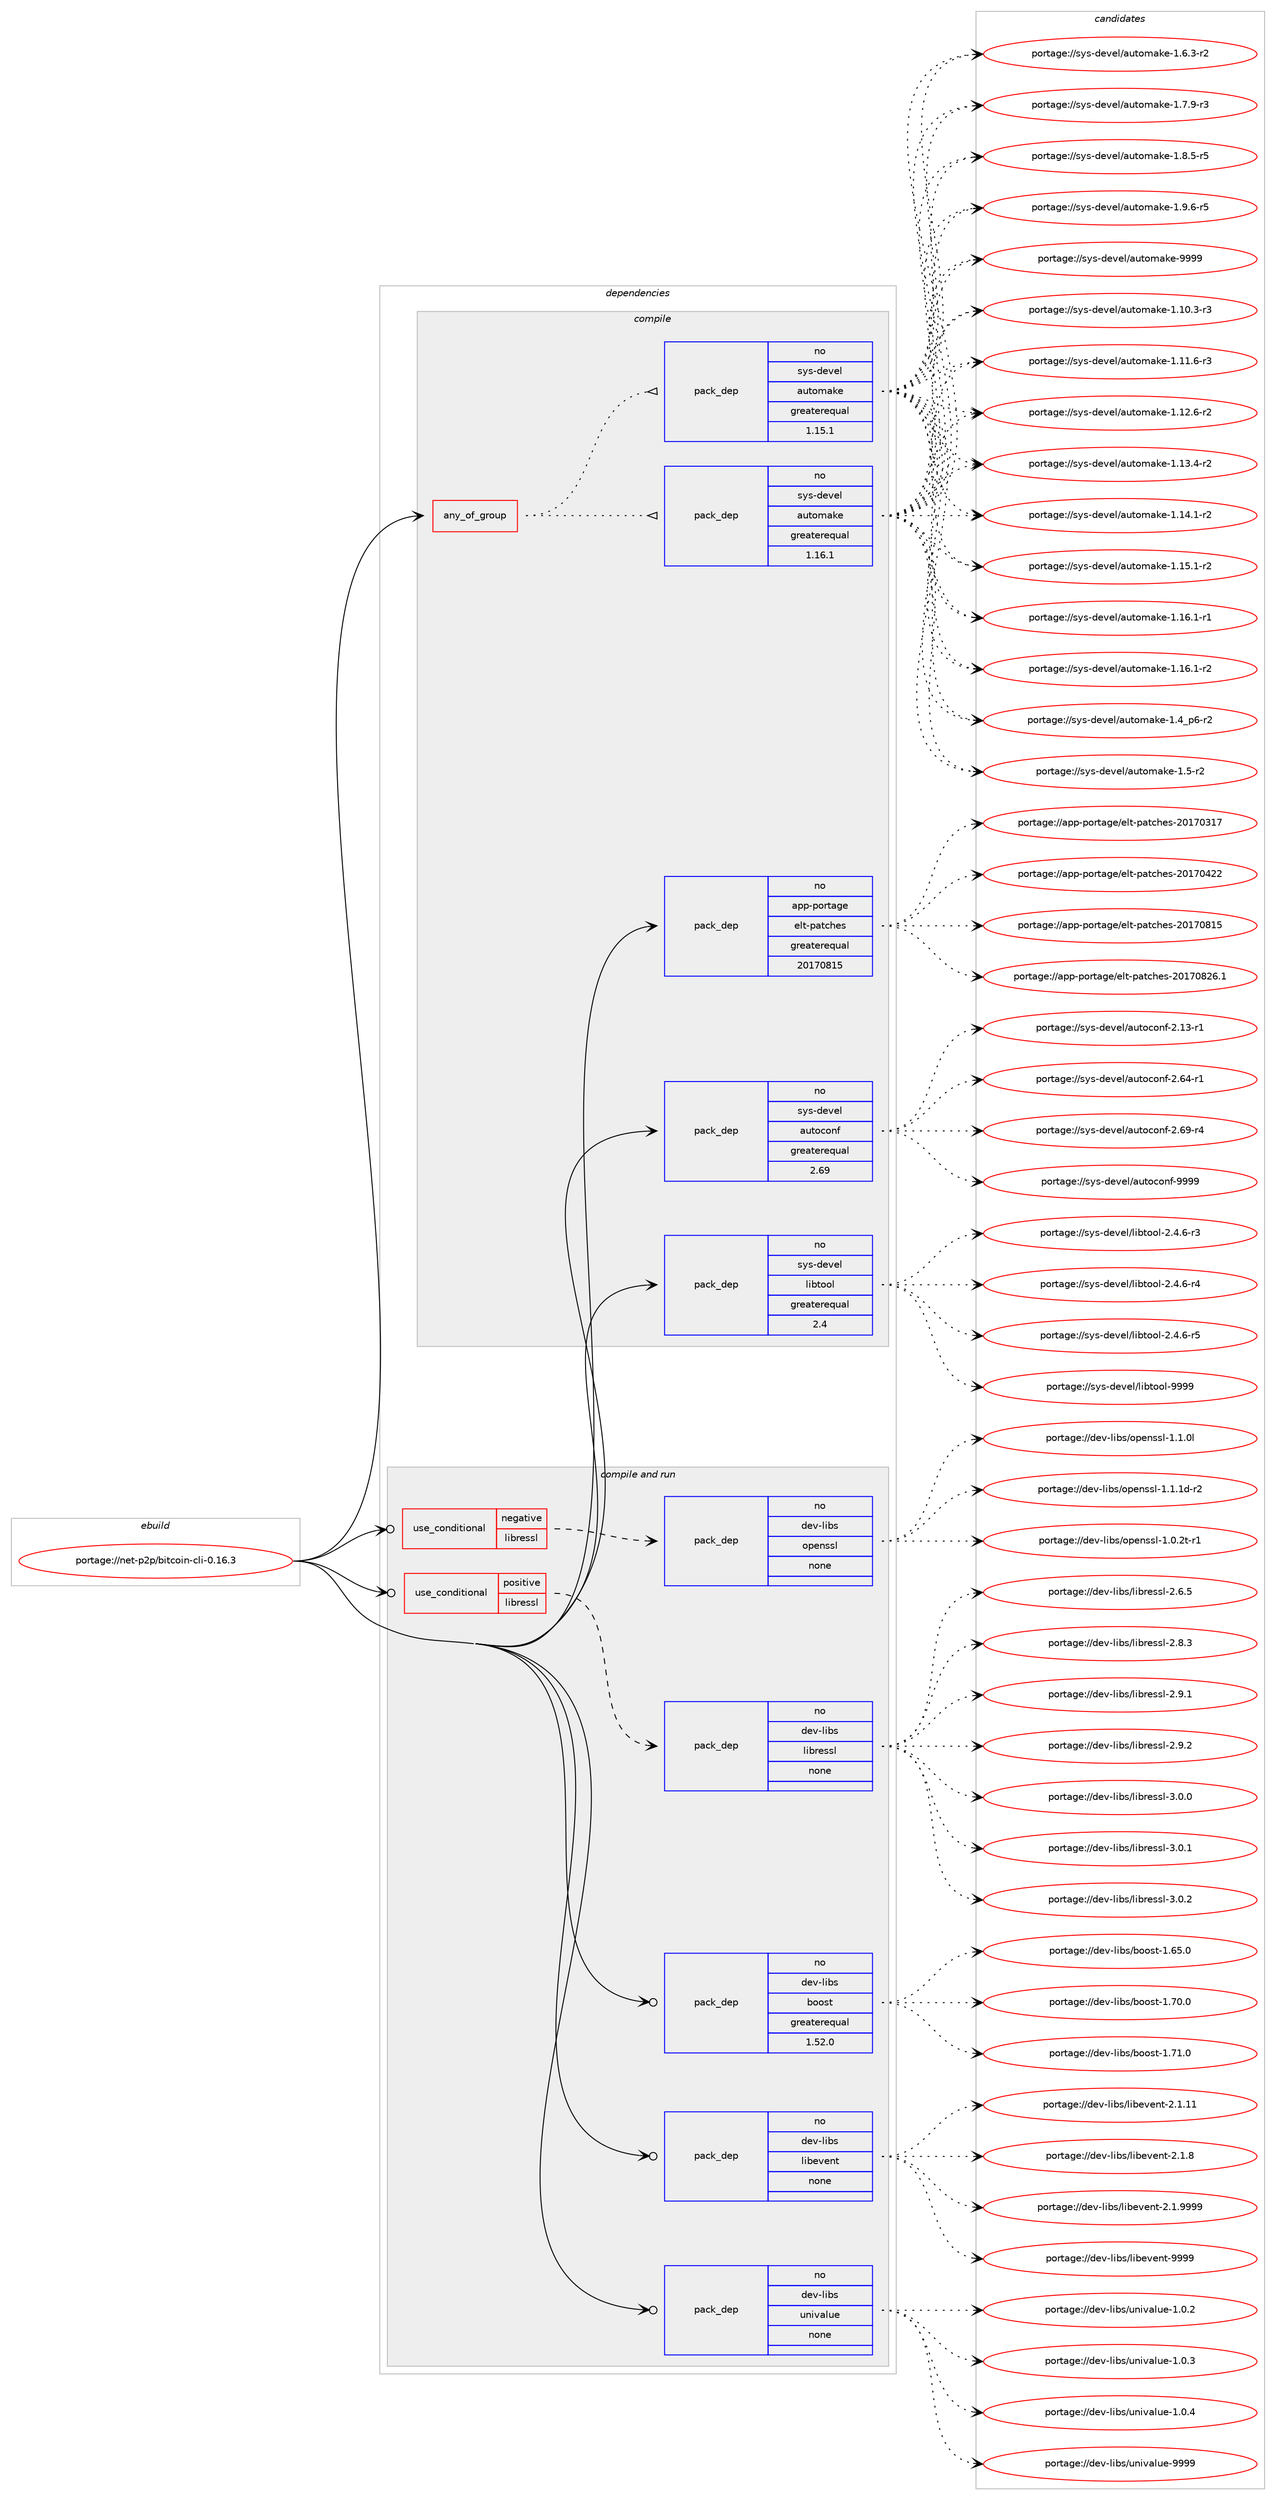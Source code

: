 digraph prolog {

# *************
# Graph options
# *************

newrank=true;
concentrate=true;
compound=true;
graph [rankdir=LR,fontname=Helvetica,fontsize=10,ranksep=1.5];#, ranksep=2.5, nodesep=0.2];
edge  [arrowhead=vee];
node  [fontname=Helvetica,fontsize=10];

# **********
# The ebuild
# **********

subgraph cluster_leftcol {
color=gray;
rank=same;
label=<<i>ebuild</i>>;
id [label="portage://net-p2p/bitcoin-cli-0.16.3", color=red, width=4, href="../net-p2p/bitcoin-cli-0.16.3.svg"];
}

# ****************
# The dependencies
# ****************

subgraph cluster_midcol {
color=gray;
label=<<i>dependencies</i>>;
subgraph cluster_compile {
fillcolor="#eeeeee";
style=filled;
label=<<i>compile</i>>;
subgraph any6101 {
dependency372456 [label=<<TABLE BORDER="0" CELLBORDER="1" CELLSPACING="0" CELLPADDING="4"><TR><TD CELLPADDING="10">any_of_group</TD></TR></TABLE>>, shape=none, color=red];subgraph pack273078 {
dependency372457 [label=<<TABLE BORDER="0" CELLBORDER="1" CELLSPACING="0" CELLPADDING="4" WIDTH="220"><TR><TD ROWSPAN="6" CELLPADDING="30">pack_dep</TD></TR><TR><TD WIDTH="110">no</TD></TR><TR><TD>sys-devel</TD></TR><TR><TD>automake</TD></TR><TR><TD>greaterequal</TD></TR><TR><TD>1.16.1</TD></TR></TABLE>>, shape=none, color=blue];
}
dependency372456:e -> dependency372457:w [weight=20,style="dotted",arrowhead="oinv"];
subgraph pack273079 {
dependency372458 [label=<<TABLE BORDER="0" CELLBORDER="1" CELLSPACING="0" CELLPADDING="4" WIDTH="220"><TR><TD ROWSPAN="6" CELLPADDING="30">pack_dep</TD></TR><TR><TD WIDTH="110">no</TD></TR><TR><TD>sys-devel</TD></TR><TR><TD>automake</TD></TR><TR><TD>greaterequal</TD></TR><TR><TD>1.15.1</TD></TR></TABLE>>, shape=none, color=blue];
}
dependency372456:e -> dependency372458:w [weight=20,style="dotted",arrowhead="oinv"];
}
id:e -> dependency372456:w [weight=20,style="solid",arrowhead="vee"];
subgraph pack273080 {
dependency372459 [label=<<TABLE BORDER="0" CELLBORDER="1" CELLSPACING="0" CELLPADDING="4" WIDTH="220"><TR><TD ROWSPAN="6" CELLPADDING="30">pack_dep</TD></TR><TR><TD WIDTH="110">no</TD></TR><TR><TD>app-portage</TD></TR><TR><TD>elt-patches</TD></TR><TR><TD>greaterequal</TD></TR><TR><TD>20170815</TD></TR></TABLE>>, shape=none, color=blue];
}
id:e -> dependency372459:w [weight=20,style="solid",arrowhead="vee"];
subgraph pack273081 {
dependency372460 [label=<<TABLE BORDER="0" CELLBORDER="1" CELLSPACING="0" CELLPADDING="4" WIDTH="220"><TR><TD ROWSPAN="6" CELLPADDING="30">pack_dep</TD></TR><TR><TD WIDTH="110">no</TD></TR><TR><TD>sys-devel</TD></TR><TR><TD>autoconf</TD></TR><TR><TD>greaterequal</TD></TR><TR><TD>2.69</TD></TR></TABLE>>, shape=none, color=blue];
}
id:e -> dependency372460:w [weight=20,style="solid",arrowhead="vee"];
subgraph pack273082 {
dependency372461 [label=<<TABLE BORDER="0" CELLBORDER="1" CELLSPACING="0" CELLPADDING="4" WIDTH="220"><TR><TD ROWSPAN="6" CELLPADDING="30">pack_dep</TD></TR><TR><TD WIDTH="110">no</TD></TR><TR><TD>sys-devel</TD></TR><TR><TD>libtool</TD></TR><TR><TD>greaterequal</TD></TR><TR><TD>2.4</TD></TR></TABLE>>, shape=none, color=blue];
}
id:e -> dependency372461:w [weight=20,style="solid",arrowhead="vee"];
}
subgraph cluster_compileandrun {
fillcolor="#eeeeee";
style=filled;
label=<<i>compile and run</i>>;
subgraph cond93088 {
dependency372462 [label=<<TABLE BORDER="0" CELLBORDER="1" CELLSPACING="0" CELLPADDING="4"><TR><TD ROWSPAN="3" CELLPADDING="10">use_conditional</TD></TR><TR><TD>negative</TD></TR><TR><TD>libressl</TD></TR></TABLE>>, shape=none, color=red];
subgraph pack273083 {
dependency372463 [label=<<TABLE BORDER="0" CELLBORDER="1" CELLSPACING="0" CELLPADDING="4" WIDTH="220"><TR><TD ROWSPAN="6" CELLPADDING="30">pack_dep</TD></TR><TR><TD WIDTH="110">no</TD></TR><TR><TD>dev-libs</TD></TR><TR><TD>openssl</TD></TR><TR><TD>none</TD></TR><TR><TD></TD></TR></TABLE>>, shape=none, color=blue];
}
dependency372462:e -> dependency372463:w [weight=20,style="dashed",arrowhead="vee"];
}
id:e -> dependency372462:w [weight=20,style="solid",arrowhead="odotvee"];
subgraph cond93089 {
dependency372464 [label=<<TABLE BORDER="0" CELLBORDER="1" CELLSPACING="0" CELLPADDING="4"><TR><TD ROWSPAN="3" CELLPADDING="10">use_conditional</TD></TR><TR><TD>positive</TD></TR><TR><TD>libressl</TD></TR></TABLE>>, shape=none, color=red];
subgraph pack273084 {
dependency372465 [label=<<TABLE BORDER="0" CELLBORDER="1" CELLSPACING="0" CELLPADDING="4" WIDTH="220"><TR><TD ROWSPAN="6" CELLPADDING="30">pack_dep</TD></TR><TR><TD WIDTH="110">no</TD></TR><TR><TD>dev-libs</TD></TR><TR><TD>libressl</TD></TR><TR><TD>none</TD></TR><TR><TD></TD></TR></TABLE>>, shape=none, color=blue];
}
dependency372464:e -> dependency372465:w [weight=20,style="dashed",arrowhead="vee"];
}
id:e -> dependency372464:w [weight=20,style="solid",arrowhead="odotvee"];
subgraph pack273085 {
dependency372466 [label=<<TABLE BORDER="0" CELLBORDER="1" CELLSPACING="0" CELLPADDING="4" WIDTH="220"><TR><TD ROWSPAN="6" CELLPADDING="30">pack_dep</TD></TR><TR><TD WIDTH="110">no</TD></TR><TR><TD>dev-libs</TD></TR><TR><TD>boost</TD></TR><TR><TD>greaterequal</TD></TR><TR><TD>1.52.0</TD></TR></TABLE>>, shape=none, color=blue];
}
id:e -> dependency372466:w [weight=20,style="solid",arrowhead="odotvee"];
subgraph pack273086 {
dependency372467 [label=<<TABLE BORDER="0" CELLBORDER="1" CELLSPACING="0" CELLPADDING="4" WIDTH="220"><TR><TD ROWSPAN="6" CELLPADDING="30">pack_dep</TD></TR><TR><TD WIDTH="110">no</TD></TR><TR><TD>dev-libs</TD></TR><TR><TD>libevent</TD></TR><TR><TD>none</TD></TR><TR><TD></TD></TR></TABLE>>, shape=none, color=blue];
}
id:e -> dependency372467:w [weight=20,style="solid",arrowhead="odotvee"];
subgraph pack273087 {
dependency372468 [label=<<TABLE BORDER="0" CELLBORDER="1" CELLSPACING="0" CELLPADDING="4" WIDTH="220"><TR><TD ROWSPAN="6" CELLPADDING="30">pack_dep</TD></TR><TR><TD WIDTH="110">no</TD></TR><TR><TD>dev-libs</TD></TR><TR><TD>univalue</TD></TR><TR><TD>none</TD></TR><TR><TD></TD></TR></TABLE>>, shape=none, color=blue];
}
id:e -> dependency372468:w [weight=20,style="solid",arrowhead="odotvee"];
}
subgraph cluster_run {
fillcolor="#eeeeee";
style=filled;
label=<<i>run</i>>;
}
}

# **************
# The candidates
# **************

subgraph cluster_choices {
rank=same;
color=gray;
label=<<i>candidates</i>>;

subgraph choice273078 {
color=black;
nodesep=1;
choiceportage11512111545100101118101108479711711611110997107101454946494846514511451 [label="portage://sys-devel/automake-1.10.3-r3", color=red, width=4,href="../sys-devel/automake-1.10.3-r3.svg"];
choiceportage11512111545100101118101108479711711611110997107101454946494946544511451 [label="portage://sys-devel/automake-1.11.6-r3", color=red, width=4,href="../sys-devel/automake-1.11.6-r3.svg"];
choiceportage11512111545100101118101108479711711611110997107101454946495046544511450 [label="portage://sys-devel/automake-1.12.6-r2", color=red, width=4,href="../sys-devel/automake-1.12.6-r2.svg"];
choiceportage11512111545100101118101108479711711611110997107101454946495146524511450 [label="portage://sys-devel/automake-1.13.4-r2", color=red, width=4,href="../sys-devel/automake-1.13.4-r2.svg"];
choiceportage11512111545100101118101108479711711611110997107101454946495246494511450 [label="portage://sys-devel/automake-1.14.1-r2", color=red, width=4,href="../sys-devel/automake-1.14.1-r2.svg"];
choiceportage11512111545100101118101108479711711611110997107101454946495346494511450 [label="portage://sys-devel/automake-1.15.1-r2", color=red, width=4,href="../sys-devel/automake-1.15.1-r2.svg"];
choiceportage11512111545100101118101108479711711611110997107101454946495446494511449 [label="portage://sys-devel/automake-1.16.1-r1", color=red, width=4,href="../sys-devel/automake-1.16.1-r1.svg"];
choiceportage11512111545100101118101108479711711611110997107101454946495446494511450 [label="portage://sys-devel/automake-1.16.1-r2", color=red, width=4,href="../sys-devel/automake-1.16.1-r2.svg"];
choiceportage115121115451001011181011084797117116111109971071014549465295112544511450 [label="portage://sys-devel/automake-1.4_p6-r2", color=red, width=4,href="../sys-devel/automake-1.4_p6-r2.svg"];
choiceportage11512111545100101118101108479711711611110997107101454946534511450 [label="portage://sys-devel/automake-1.5-r2", color=red, width=4,href="../sys-devel/automake-1.5-r2.svg"];
choiceportage115121115451001011181011084797117116111109971071014549465446514511450 [label="portage://sys-devel/automake-1.6.3-r2", color=red, width=4,href="../sys-devel/automake-1.6.3-r2.svg"];
choiceportage115121115451001011181011084797117116111109971071014549465546574511451 [label="portage://sys-devel/automake-1.7.9-r3", color=red, width=4,href="../sys-devel/automake-1.7.9-r3.svg"];
choiceportage115121115451001011181011084797117116111109971071014549465646534511453 [label="portage://sys-devel/automake-1.8.5-r5", color=red, width=4,href="../sys-devel/automake-1.8.5-r5.svg"];
choiceportage115121115451001011181011084797117116111109971071014549465746544511453 [label="portage://sys-devel/automake-1.9.6-r5", color=red, width=4,href="../sys-devel/automake-1.9.6-r5.svg"];
choiceportage115121115451001011181011084797117116111109971071014557575757 [label="portage://sys-devel/automake-9999", color=red, width=4,href="../sys-devel/automake-9999.svg"];
dependency372457:e -> choiceportage11512111545100101118101108479711711611110997107101454946494846514511451:w [style=dotted,weight="100"];
dependency372457:e -> choiceportage11512111545100101118101108479711711611110997107101454946494946544511451:w [style=dotted,weight="100"];
dependency372457:e -> choiceportage11512111545100101118101108479711711611110997107101454946495046544511450:w [style=dotted,weight="100"];
dependency372457:e -> choiceportage11512111545100101118101108479711711611110997107101454946495146524511450:w [style=dotted,weight="100"];
dependency372457:e -> choiceportage11512111545100101118101108479711711611110997107101454946495246494511450:w [style=dotted,weight="100"];
dependency372457:e -> choiceportage11512111545100101118101108479711711611110997107101454946495346494511450:w [style=dotted,weight="100"];
dependency372457:e -> choiceportage11512111545100101118101108479711711611110997107101454946495446494511449:w [style=dotted,weight="100"];
dependency372457:e -> choiceportage11512111545100101118101108479711711611110997107101454946495446494511450:w [style=dotted,weight="100"];
dependency372457:e -> choiceportage115121115451001011181011084797117116111109971071014549465295112544511450:w [style=dotted,weight="100"];
dependency372457:e -> choiceportage11512111545100101118101108479711711611110997107101454946534511450:w [style=dotted,weight="100"];
dependency372457:e -> choiceportage115121115451001011181011084797117116111109971071014549465446514511450:w [style=dotted,weight="100"];
dependency372457:e -> choiceportage115121115451001011181011084797117116111109971071014549465546574511451:w [style=dotted,weight="100"];
dependency372457:e -> choiceportage115121115451001011181011084797117116111109971071014549465646534511453:w [style=dotted,weight="100"];
dependency372457:e -> choiceportage115121115451001011181011084797117116111109971071014549465746544511453:w [style=dotted,weight="100"];
dependency372457:e -> choiceportage115121115451001011181011084797117116111109971071014557575757:w [style=dotted,weight="100"];
}
subgraph choice273079 {
color=black;
nodesep=1;
choiceportage11512111545100101118101108479711711611110997107101454946494846514511451 [label="portage://sys-devel/automake-1.10.3-r3", color=red, width=4,href="../sys-devel/automake-1.10.3-r3.svg"];
choiceportage11512111545100101118101108479711711611110997107101454946494946544511451 [label="portage://sys-devel/automake-1.11.6-r3", color=red, width=4,href="../sys-devel/automake-1.11.6-r3.svg"];
choiceportage11512111545100101118101108479711711611110997107101454946495046544511450 [label="portage://sys-devel/automake-1.12.6-r2", color=red, width=4,href="../sys-devel/automake-1.12.6-r2.svg"];
choiceportage11512111545100101118101108479711711611110997107101454946495146524511450 [label="portage://sys-devel/automake-1.13.4-r2", color=red, width=4,href="../sys-devel/automake-1.13.4-r2.svg"];
choiceportage11512111545100101118101108479711711611110997107101454946495246494511450 [label="portage://sys-devel/automake-1.14.1-r2", color=red, width=4,href="../sys-devel/automake-1.14.1-r2.svg"];
choiceportage11512111545100101118101108479711711611110997107101454946495346494511450 [label="portage://sys-devel/automake-1.15.1-r2", color=red, width=4,href="../sys-devel/automake-1.15.1-r2.svg"];
choiceportage11512111545100101118101108479711711611110997107101454946495446494511449 [label="portage://sys-devel/automake-1.16.1-r1", color=red, width=4,href="../sys-devel/automake-1.16.1-r1.svg"];
choiceportage11512111545100101118101108479711711611110997107101454946495446494511450 [label="portage://sys-devel/automake-1.16.1-r2", color=red, width=4,href="../sys-devel/automake-1.16.1-r2.svg"];
choiceportage115121115451001011181011084797117116111109971071014549465295112544511450 [label="portage://sys-devel/automake-1.4_p6-r2", color=red, width=4,href="../sys-devel/automake-1.4_p6-r2.svg"];
choiceportage11512111545100101118101108479711711611110997107101454946534511450 [label="portage://sys-devel/automake-1.5-r2", color=red, width=4,href="../sys-devel/automake-1.5-r2.svg"];
choiceportage115121115451001011181011084797117116111109971071014549465446514511450 [label="portage://sys-devel/automake-1.6.3-r2", color=red, width=4,href="../sys-devel/automake-1.6.3-r2.svg"];
choiceportage115121115451001011181011084797117116111109971071014549465546574511451 [label="portage://sys-devel/automake-1.7.9-r3", color=red, width=4,href="../sys-devel/automake-1.7.9-r3.svg"];
choiceportage115121115451001011181011084797117116111109971071014549465646534511453 [label="portage://sys-devel/automake-1.8.5-r5", color=red, width=4,href="../sys-devel/automake-1.8.5-r5.svg"];
choiceportage115121115451001011181011084797117116111109971071014549465746544511453 [label="portage://sys-devel/automake-1.9.6-r5", color=red, width=4,href="../sys-devel/automake-1.9.6-r5.svg"];
choiceportage115121115451001011181011084797117116111109971071014557575757 [label="portage://sys-devel/automake-9999", color=red, width=4,href="../sys-devel/automake-9999.svg"];
dependency372458:e -> choiceportage11512111545100101118101108479711711611110997107101454946494846514511451:w [style=dotted,weight="100"];
dependency372458:e -> choiceportage11512111545100101118101108479711711611110997107101454946494946544511451:w [style=dotted,weight="100"];
dependency372458:e -> choiceportage11512111545100101118101108479711711611110997107101454946495046544511450:w [style=dotted,weight="100"];
dependency372458:e -> choiceportage11512111545100101118101108479711711611110997107101454946495146524511450:w [style=dotted,weight="100"];
dependency372458:e -> choiceportage11512111545100101118101108479711711611110997107101454946495246494511450:w [style=dotted,weight="100"];
dependency372458:e -> choiceportage11512111545100101118101108479711711611110997107101454946495346494511450:w [style=dotted,weight="100"];
dependency372458:e -> choiceportage11512111545100101118101108479711711611110997107101454946495446494511449:w [style=dotted,weight="100"];
dependency372458:e -> choiceportage11512111545100101118101108479711711611110997107101454946495446494511450:w [style=dotted,weight="100"];
dependency372458:e -> choiceportage115121115451001011181011084797117116111109971071014549465295112544511450:w [style=dotted,weight="100"];
dependency372458:e -> choiceportage11512111545100101118101108479711711611110997107101454946534511450:w [style=dotted,weight="100"];
dependency372458:e -> choiceportage115121115451001011181011084797117116111109971071014549465446514511450:w [style=dotted,weight="100"];
dependency372458:e -> choiceportage115121115451001011181011084797117116111109971071014549465546574511451:w [style=dotted,weight="100"];
dependency372458:e -> choiceportage115121115451001011181011084797117116111109971071014549465646534511453:w [style=dotted,weight="100"];
dependency372458:e -> choiceportage115121115451001011181011084797117116111109971071014549465746544511453:w [style=dotted,weight="100"];
dependency372458:e -> choiceportage115121115451001011181011084797117116111109971071014557575757:w [style=dotted,weight="100"];
}
subgraph choice273080 {
color=black;
nodesep=1;
choiceportage97112112451121111141169710310147101108116451129711699104101115455048495548514955 [label="portage://app-portage/elt-patches-20170317", color=red, width=4,href="../app-portage/elt-patches-20170317.svg"];
choiceportage97112112451121111141169710310147101108116451129711699104101115455048495548525050 [label="portage://app-portage/elt-patches-20170422", color=red, width=4,href="../app-portage/elt-patches-20170422.svg"];
choiceportage97112112451121111141169710310147101108116451129711699104101115455048495548564953 [label="portage://app-portage/elt-patches-20170815", color=red, width=4,href="../app-portage/elt-patches-20170815.svg"];
choiceportage971121124511211111411697103101471011081164511297116991041011154550484955485650544649 [label="portage://app-portage/elt-patches-20170826.1", color=red, width=4,href="../app-portage/elt-patches-20170826.1.svg"];
dependency372459:e -> choiceportage97112112451121111141169710310147101108116451129711699104101115455048495548514955:w [style=dotted,weight="100"];
dependency372459:e -> choiceportage97112112451121111141169710310147101108116451129711699104101115455048495548525050:w [style=dotted,weight="100"];
dependency372459:e -> choiceportage97112112451121111141169710310147101108116451129711699104101115455048495548564953:w [style=dotted,weight="100"];
dependency372459:e -> choiceportage971121124511211111411697103101471011081164511297116991041011154550484955485650544649:w [style=dotted,weight="100"];
}
subgraph choice273081 {
color=black;
nodesep=1;
choiceportage1151211154510010111810110847971171161119911111010245504649514511449 [label="portage://sys-devel/autoconf-2.13-r1", color=red, width=4,href="../sys-devel/autoconf-2.13-r1.svg"];
choiceportage1151211154510010111810110847971171161119911111010245504654524511449 [label="portage://sys-devel/autoconf-2.64-r1", color=red, width=4,href="../sys-devel/autoconf-2.64-r1.svg"];
choiceportage1151211154510010111810110847971171161119911111010245504654574511452 [label="portage://sys-devel/autoconf-2.69-r4", color=red, width=4,href="../sys-devel/autoconf-2.69-r4.svg"];
choiceportage115121115451001011181011084797117116111991111101024557575757 [label="portage://sys-devel/autoconf-9999", color=red, width=4,href="../sys-devel/autoconf-9999.svg"];
dependency372460:e -> choiceportage1151211154510010111810110847971171161119911111010245504649514511449:w [style=dotted,weight="100"];
dependency372460:e -> choiceportage1151211154510010111810110847971171161119911111010245504654524511449:w [style=dotted,weight="100"];
dependency372460:e -> choiceportage1151211154510010111810110847971171161119911111010245504654574511452:w [style=dotted,weight="100"];
dependency372460:e -> choiceportage115121115451001011181011084797117116111991111101024557575757:w [style=dotted,weight="100"];
}
subgraph choice273082 {
color=black;
nodesep=1;
choiceportage1151211154510010111810110847108105981161111111084550465246544511451 [label="portage://sys-devel/libtool-2.4.6-r3", color=red, width=4,href="../sys-devel/libtool-2.4.6-r3.svg"];
choiceportage1151211154510010111810110847108105981161111111084550465246544511452 [label="portage://sys-devel/libtool-2.4.6-r4", color=red, width=4,href="../sys-devel/libtool-2.4.6-r4.svg"];
choiceportage1151211154510010111810110847108105981161111111084550465246544511453 [label="portage://sys-devel/libtool-2.4.6-r5", color=red, width=4,href="../sys-devel/libtool-2.4.6-r5.svg"];
choiceportage1151211154510010111810110847108105981161111111084557575757 [label="portage://sys-devel/libtool-9999", color=red, width=4,href="../sys-devel/libtool-9999.svg"];
dependency372461:e -> choiceportage1151211154510010111810110847108105981161111111084550465246544511451:w [style=dotted,weight="100"];
dependency372461:e -> choiceportage1151211154510010111810110847108105981161111111084550465246544511452:w [style=dotted,weight="100"];
dependency372461:e -> choiceportage1151211154510010111810110847108105981161111111084550465246544511453:w [style=dotted,weight="100"];
dependency372461:e -> choiceportage1151211154510010111810110847108105981161111111084557575757:w [style=dotted,weight="100"];
}
subgraph choice273083 {
color=black;
nodesep=1;
choiceportage1001011184510810598115471111121011101151151084549464846501164511449 [label="portage://dev-libs/openssl-1.0.2t-r1", color=red, width=4,href="../dev-libs/openssl-1.0.2t-r1.svg"];
choiceportage100101118451081059811547111112101110115115108454946494648108 [label="portage://dev-libs/openssl-1.1.0l", color=red, width=4,href="../dev-libs/openssl-1.1.0l.svg"];
choiceportage1001011184510810598115471111121011101151151084549464946491004511450 [label="portage://dev-libs/openssl-1.1.1d-r2", color=red, width=4,href="../dev-libs/openssl-1.1.1d-r2.svg"];
dependency372463:e -> choiceportage1001011184510810598115471111121011101151151084549464846501164511449:w [style=dotted,weight="100"];
dependency372463:e -> choiceportage100101118451081059811547111112101110115115108454946494648108:w [style=dotted,weight="100"];
dependency372463:e -> choiceportage1001011184510810598115471111121011101151151084549464946491004511450:w [style=dotted,weight="100"];
}
subgraph choice273084 {
color=black;
nodesep=1;
choiceportage10010111845108105981154710810598114101115115108455046544653 [label="portage://dev-libs/libressl-2.6.5", color=red, width=4,href="../dev-libs/libressl-2.6.5.svg"];
choiceportage10010111845108105981154710810598114101115115108455046564651 [label="portage://dev-libs/libressl-2.8.3", color=red, width=4,href="../dev-libs/libressl-2.8.3.svg"];
choiceportage10010111845108105981154710810598114101115115108455046574649 [label="portage://dev-libs/libressl-2.9.1", color=red, width=4,href="../dev-libs/libressl-2.9.1.svg"];
choiceportage10010111845108105981154710810598114101115115108455046574650 [label="portage://dev-libs/libressl-2.9.2", color=red, width=4,href="../dev-libs/libressl-2.9.2.svg"];
choiceportage10010111845108105981154710810598114101115115108455146484648 [label="portage://dev-libs/libressl-3.0.0", color=red, width=4,href="../dev-libs/libressl-3.0.0.svg"];
choiceportage10010111845108105981154710810598114101115115108455146484649 [label="portage://dev-libs/libressl-3.0.1", color=red, width=4,href="../dev-libs/libressl-3.0.1.svg"];
choiceportage10010111845108105981154710810598114101115115108455146484650 [label="portage://dev-libs/libressl-3.0.2", color=red, width=4,href="../dev-libs/libressl-3.0.2.svg"];
dependency372465:e -> choiceportage10010111845108105981154710810598114101115115108455046544653:w [style=dotted,weight="100"];
dependency372465:e -> choiceportage10010111845108105981154710810598114101115115108455046564651:w [style=dotted,weight="100"];
dependency372465:e -> choiceportage10010111845108105981154710810598114101115115108455046574649:w [style=dotted,weight="100"];
dependency372465:e -> choiceportage10010111845108105981154710810598114101115115108455046574650:w [style=dotted,weight="100"];
dependency372465:e -> choiceportage10010111845108105981154710810598114101115115108455146484648:w [style=dotted,weight="100"];
dependency372465:e -> choiceportage10010111845108105981154710810598114101115115108455146484649:w [style=dotted,weight="100"];
dependency372465:e -> choiceportage10010111845108105981154710810598114101115115108455146484650:w [style=dotted,weight="100"];
}
subgraph choice273085 {
color=black;
nodesep=1;
choiceportage1001011184510810598115479811111111511645494654534648 [label="portage://dev-libs/boost-1.65.0", color=red, width=4,href="../dev-libs/boost-1.65.0.svg"];
choiceportage1001011184510810598115479811111111511645494655484648 [label="portage://dev-libs/boost-1.70.0", color=red, width=4,href="../dev-libs/boost-1.70.0.svg"];
choiceportage1001011184510810598115479811111111511645494655494648 [label="portage://dev-libs/boost-1.71.0", color=red, width=4,href="../dev-libs/boost-1.71.0.svg"];
dependency372466:e -> choiceportage1001011184510810598115479811111111511645494654534648:w [style=dotted,weight="100"];
dependency372466:e -> choiceportage1001011184510810598115479811111111511645494655484648:w [style=dotted,weight="100"];
dependency372466:e -> choiceportage1001011184510810598115479811111111511645494655494648:w [style=dotted,weight="100"];
}
subgraph choice273086 {
color=black;
nodesep=1;
choiceportage1001011184510810598115471081059810111810111011645504649464949 [label="portage://dev-libs/libevent-2.1.11", color=red, width=4,href="../dev-libs/libevent-2.1.11.svg"];
choiceportage10010111845108105981154710810598101118101110116455046494656 [label="portage://dev-libs/libevent-2.1.8", color=red, width=4,href="../dev-libs/libevent-2.1.8.svg"];
choiceportage10010111845108105981154710810598101118101110116455046494657575757 [label="portage://dev-libs/libevent-2.1.9999", color=red, width=4,href="../dev-libs/libevent-2.1.9999.svg"];
choiceportage100101118451081059811547108105981011181011101164557575757 [label="portage://dev-libs/libevent-9999", color=red, width=4,href="../dev-libs/libevent-9999.svg"];
dependency372467:e -> choiceportage1001011184510810598115471081059810111810111011645504649464949:w [style=dotted,weight="100"];
dependency372467:e -> choiceportage10010111845108105981154710810598101118101110116455046494656:w [style=dotted,weight="100"];
dependency372467:e -> choiceportage10010111845108105981154710810598101118101110116455046494657575757:w [style=dotted,weight="100"];
dependency372467:e -> choiceportage100101118451081059811547108105981011181011101164557575757:w [style=dotted,weight="100"];
}
subgraph choice273087 {
color=black;
nodesep=1;
choiceportage10010111845108105981154711711010511897108117101454946484650 [label="portage://dev-libs/univalue-1.0.2", color=red, width=4,href="../dev-libs/univalue-1.0.2.svg"];
choiceportage10010111845108105981154711711010511897108117101454946484651 [label="portage://dev-libs/univalue-1.0.3", color=red, width=4,href="../dev-libs/univalue-1.0.3.svg"];
choiceportage10010111845108105981154711711010511897108117101454946484652 [label="portage://dev-libs/univalue-1.0.4", color=red, width=4,href="../dev-libs/univalue-1.0.4.svg"];
choiceportage100101118451081059811547117110105118971081171014557575757 [label="portage://dev-libs/univalue-9999", color=red, width=4,href="../dev-libs/univalue-9999.svg"];
dependency372468:e -> choiceportage10010111845108105981154711711010511897108117101454946484650:w [style=dotted,weight="100"];
dependency372468:e -> choiceportage10010111845108105981154711711010511897108117101454946484651:w [style=dotted,weight="100"];
dependency372468:e -> choiceportage10010111845108105981154711711010511897108117101454946484652:w [style=dotted,weight="100"];
dependency372468:e -> choiceportage100101118451081059811547117110105118971081171014557575757:w [style=dotted,weight="100"];
}
}

}
